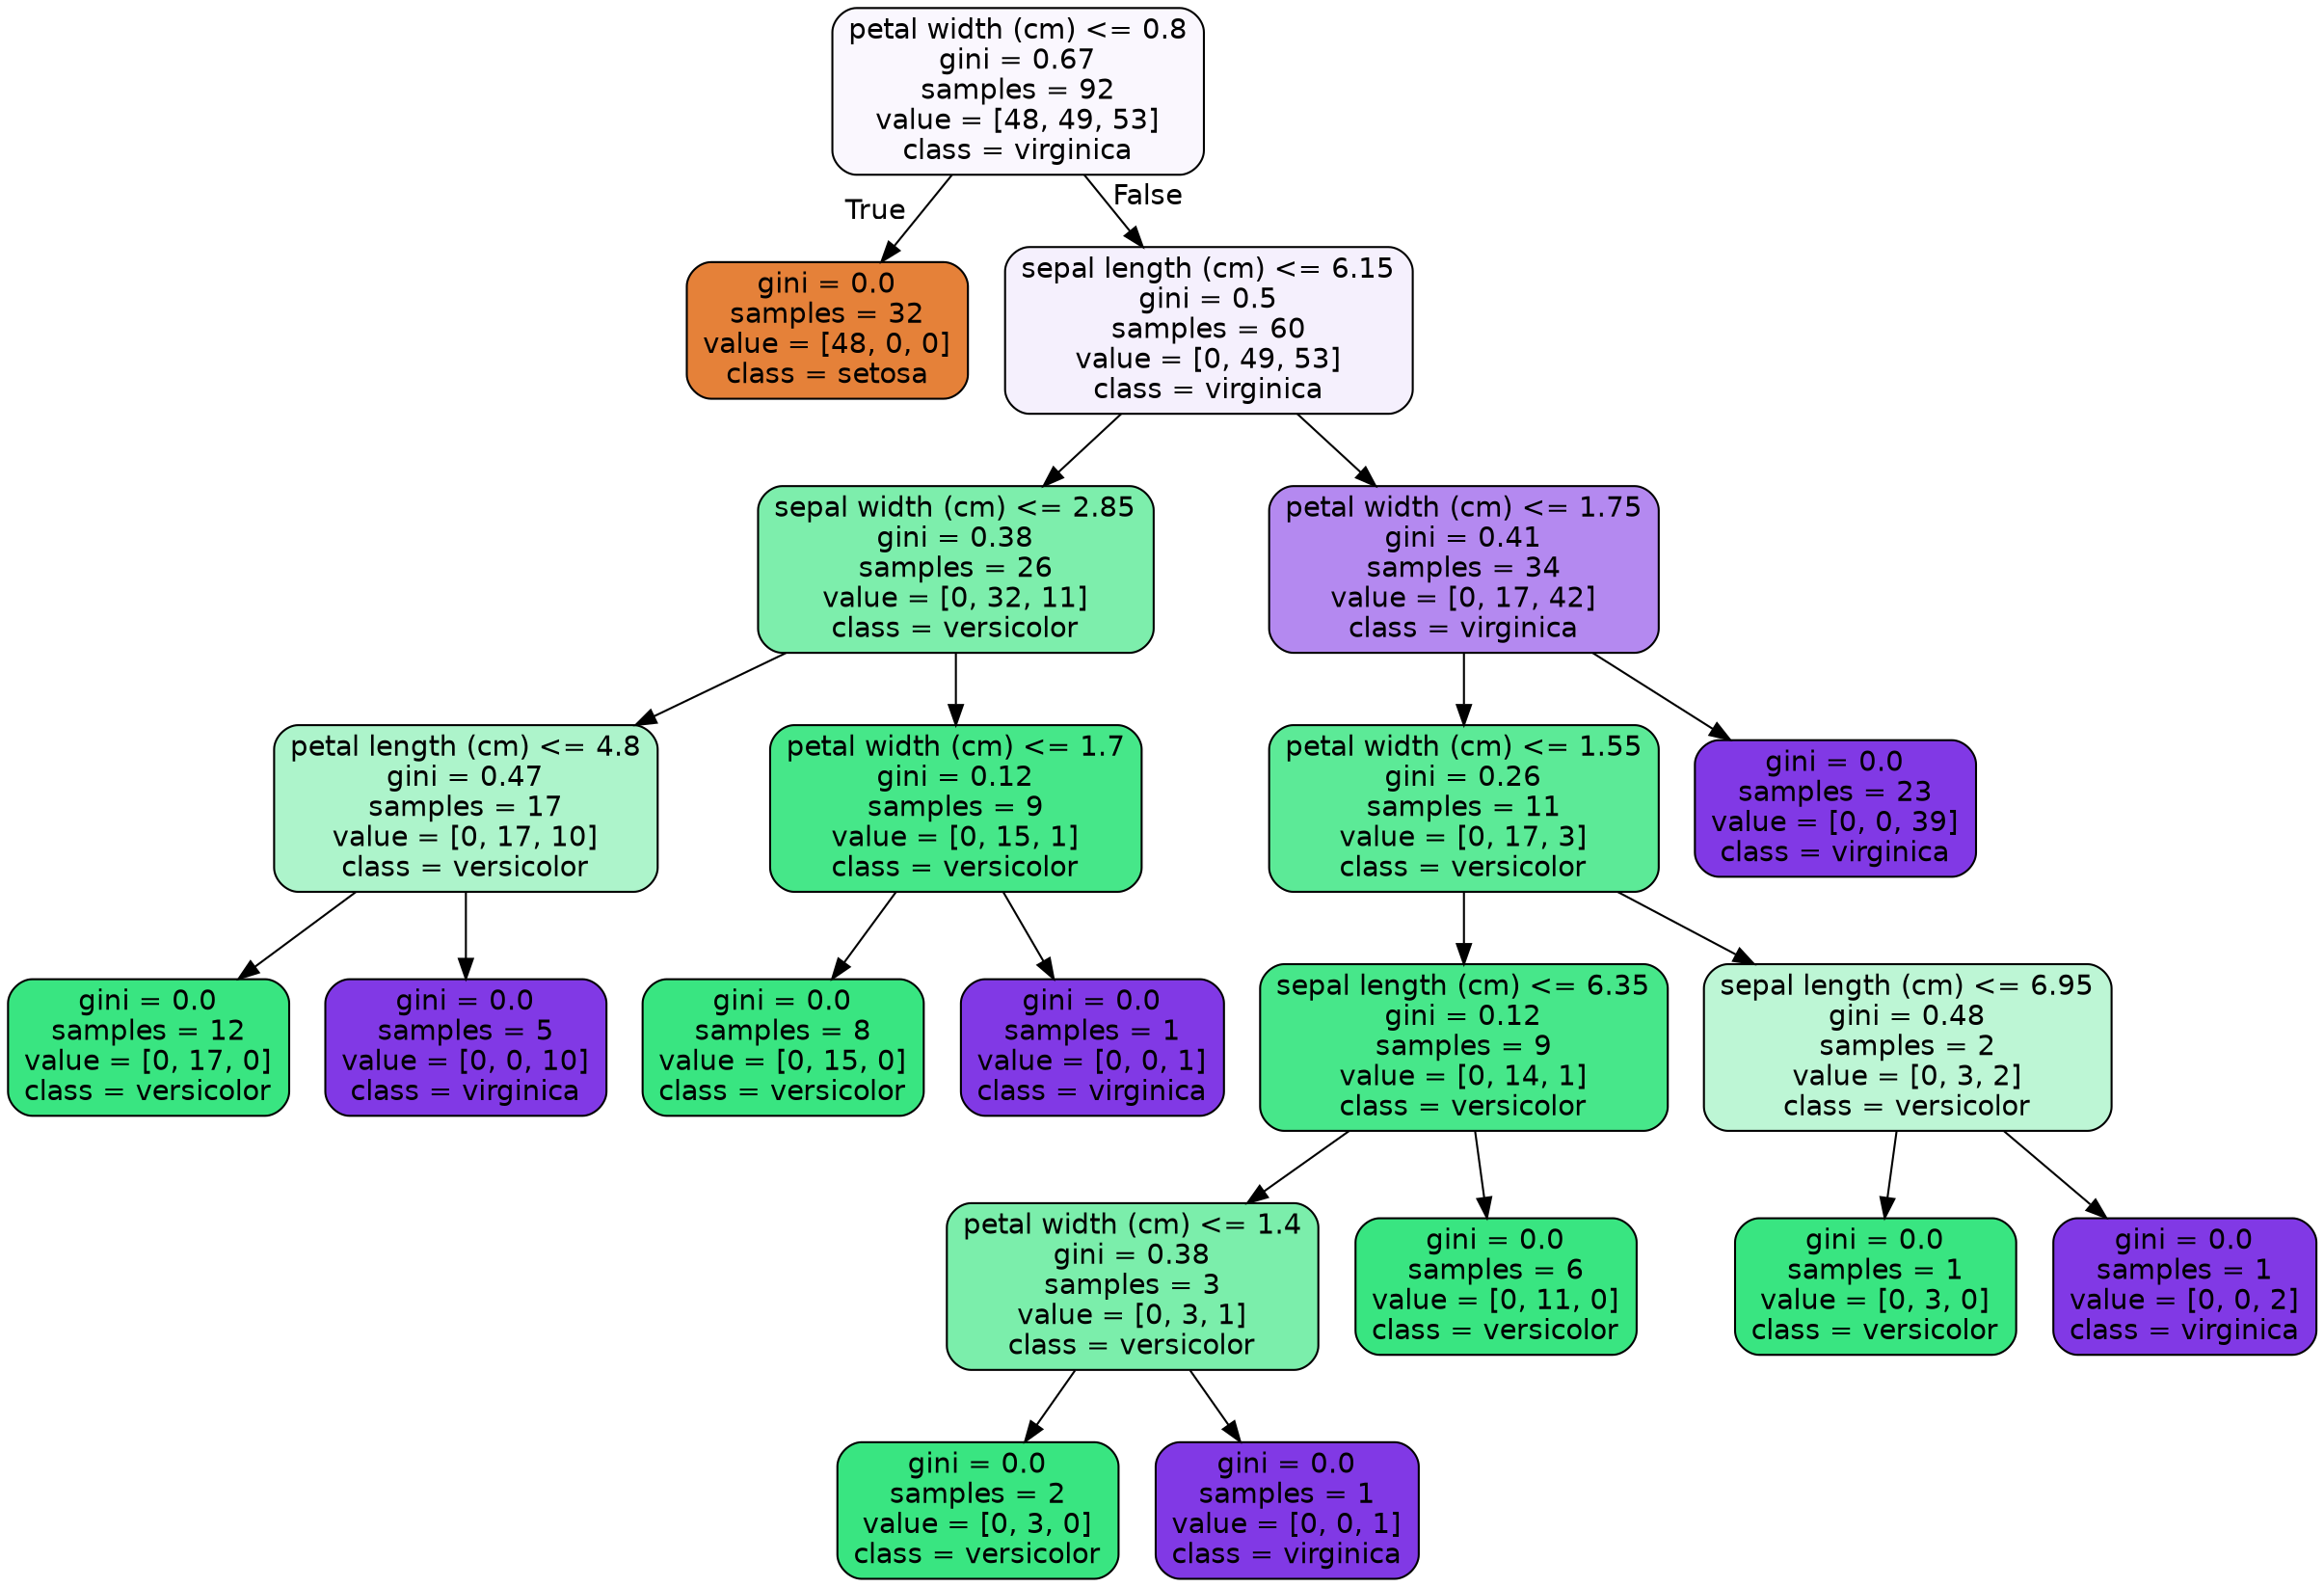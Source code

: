 digraph Tree {
node [shape=box, style="filled, rounded", color="black", fontname=helvetica] ;
edge [fontname=helvetica] ;
0 [label="petal width (cm) <= 0.8\ngini = 0.67\nsamples = 92\nvalue = [48, 49, 53]\nclass = virginica", fillcolor="#faf7fe"] ;
1 [label="gini = 0.0\nsamples = 32\nvalue = [48, 0, 0]\nclass = setosa", fillcolor="#e58139"] ;
0 -> 1 [labeldistance=2.5, labelangle=45, headlabel="True"] ;
2 [label="sepal length (cm) <= 6.15\ngini = 0.5\nsamples = 60\nvalue = [0, 49, 53]\nclass = virginica", fillcolor="#f5f0fd"] ;
0 -> 2 [labeldistance=2.5, labelangle=-45, headlabel="False"] ;
3 [label="sepal width (cm) <= 2.85\ngini = 0.38\nsamples = 26\nvalue = [0, 32, 11]\nclass = versicolor", fillcolor="#7deeac"] ;
2 -> 3 ;
4 [label="petal length (cm) <= 4.8\ngini = 0.47\nsamples = 17\nvalue = [0, 17, 10]\nclass = versicolor", fillcolor="#adf4cb"] ;
3 -> 4 ;
5 [label="gini = 0.0\nsamples = 12\nvalue = [0, 17, 0]\nclass = versicolor", fillcolor="#39e581"] ;
4 -> 5 ;
6 [label="gini = 0.0\nsamples = 5\nvalue = [0, 0, 10]\nclass = virginica", fillcolor="#8139e5"] ;
4 -> 6 ;
7 [label="petal width (cm) <= 1.7\ngini = 0.12\nsamples = 9\nvalue = [0, 15, 1]\nclass = versicolor", fillcolor="#46e789"] ;
3 -> 7 ;
8 [label="gini = 0.0\nsamples = 8\nvalue = [0, 15, 0]\nclass = versicolor", fillcolor="#39e581"] ;
7 -> 8 ;
9 [label="gini = 0.0\nsamples = 1\nvalue = [0, 0, 1]\nclass = virginica", fillcolor="#8139e5"] ;
7 -> 9 ;
10 [label="petal width (cm) <= 1.75\ngini = 0.41\nsamples = 34\nvalue = [0, 17, 42]\nclass = virginica", fillcolor="#b489f0"] ;
2 -> 10 ;
11 [label="petal width (cm) <= 1.55\ngini = 0.26\nsamples = 11\nvalue = [0, 17, 3]\nclass = versicolor", fillcolor="#5cea97"] ;
10 -> 11 ;
12 [label="sepal length (cm) <= 6.35\ngini = 0.12\nsamples = 9\nvalue = [0, 14, 1]\nclass = versicolor", fillcolor="#47e78a"] ;
11 -> 12 ;
13 [label="petal width (cm) <= 1.4\ngini = 0.38\nsamples = 3\nvalue = [0, 3, 1]\nclass = versicolor", fillcolor="#7beeab"] ;
12 -> 13 ;
14 [label="gini = 0.0\nsamples = 2\nvalue = [0, 3, 0]\nclass = versicolor", fillcolor="#39e581"] ;
13 -> 14 ;
15 [label="gini = 0.0\nsamples = 1\nvalue = [0, 0, 1]\nclass = virginica", fillcolor="#8139e5"] ;
13 -> 15 ;
16 [label="gini = 0.0\nsamples = 6\nvalue = [0, 11, 0]\nclass = versicolor", fillcolor="#39e581"] ;
12 -> 16 ;
17 [label="sepal length (cm) <= 6.95\ngini = 0.48\nsamples = 2\nvalue = [0, 3, 2]\nclass = versicolor", fillcolor="#bdf6d5"] ;
11 -> 17 ;
18 [label="gini = 0.0\nsamples = 1\nvalue = [0, 3, 0]\nclass = versicolor", fillcolor="#39e581"] ;
17 -> 18 ;
19 [label="gini = 0.0\nsamples = 1\nvalue = [0, 0, 2]\nclass = virginica", fillcolor="#8139e5"] ;
17 -> 19 ;
20 [label="gini = 0.0\nsamples = 23\nvalue = [0, 0, 39]\nclass = virginica", fillcolor="#8139e5"] ;
10 -> 20 ;
}